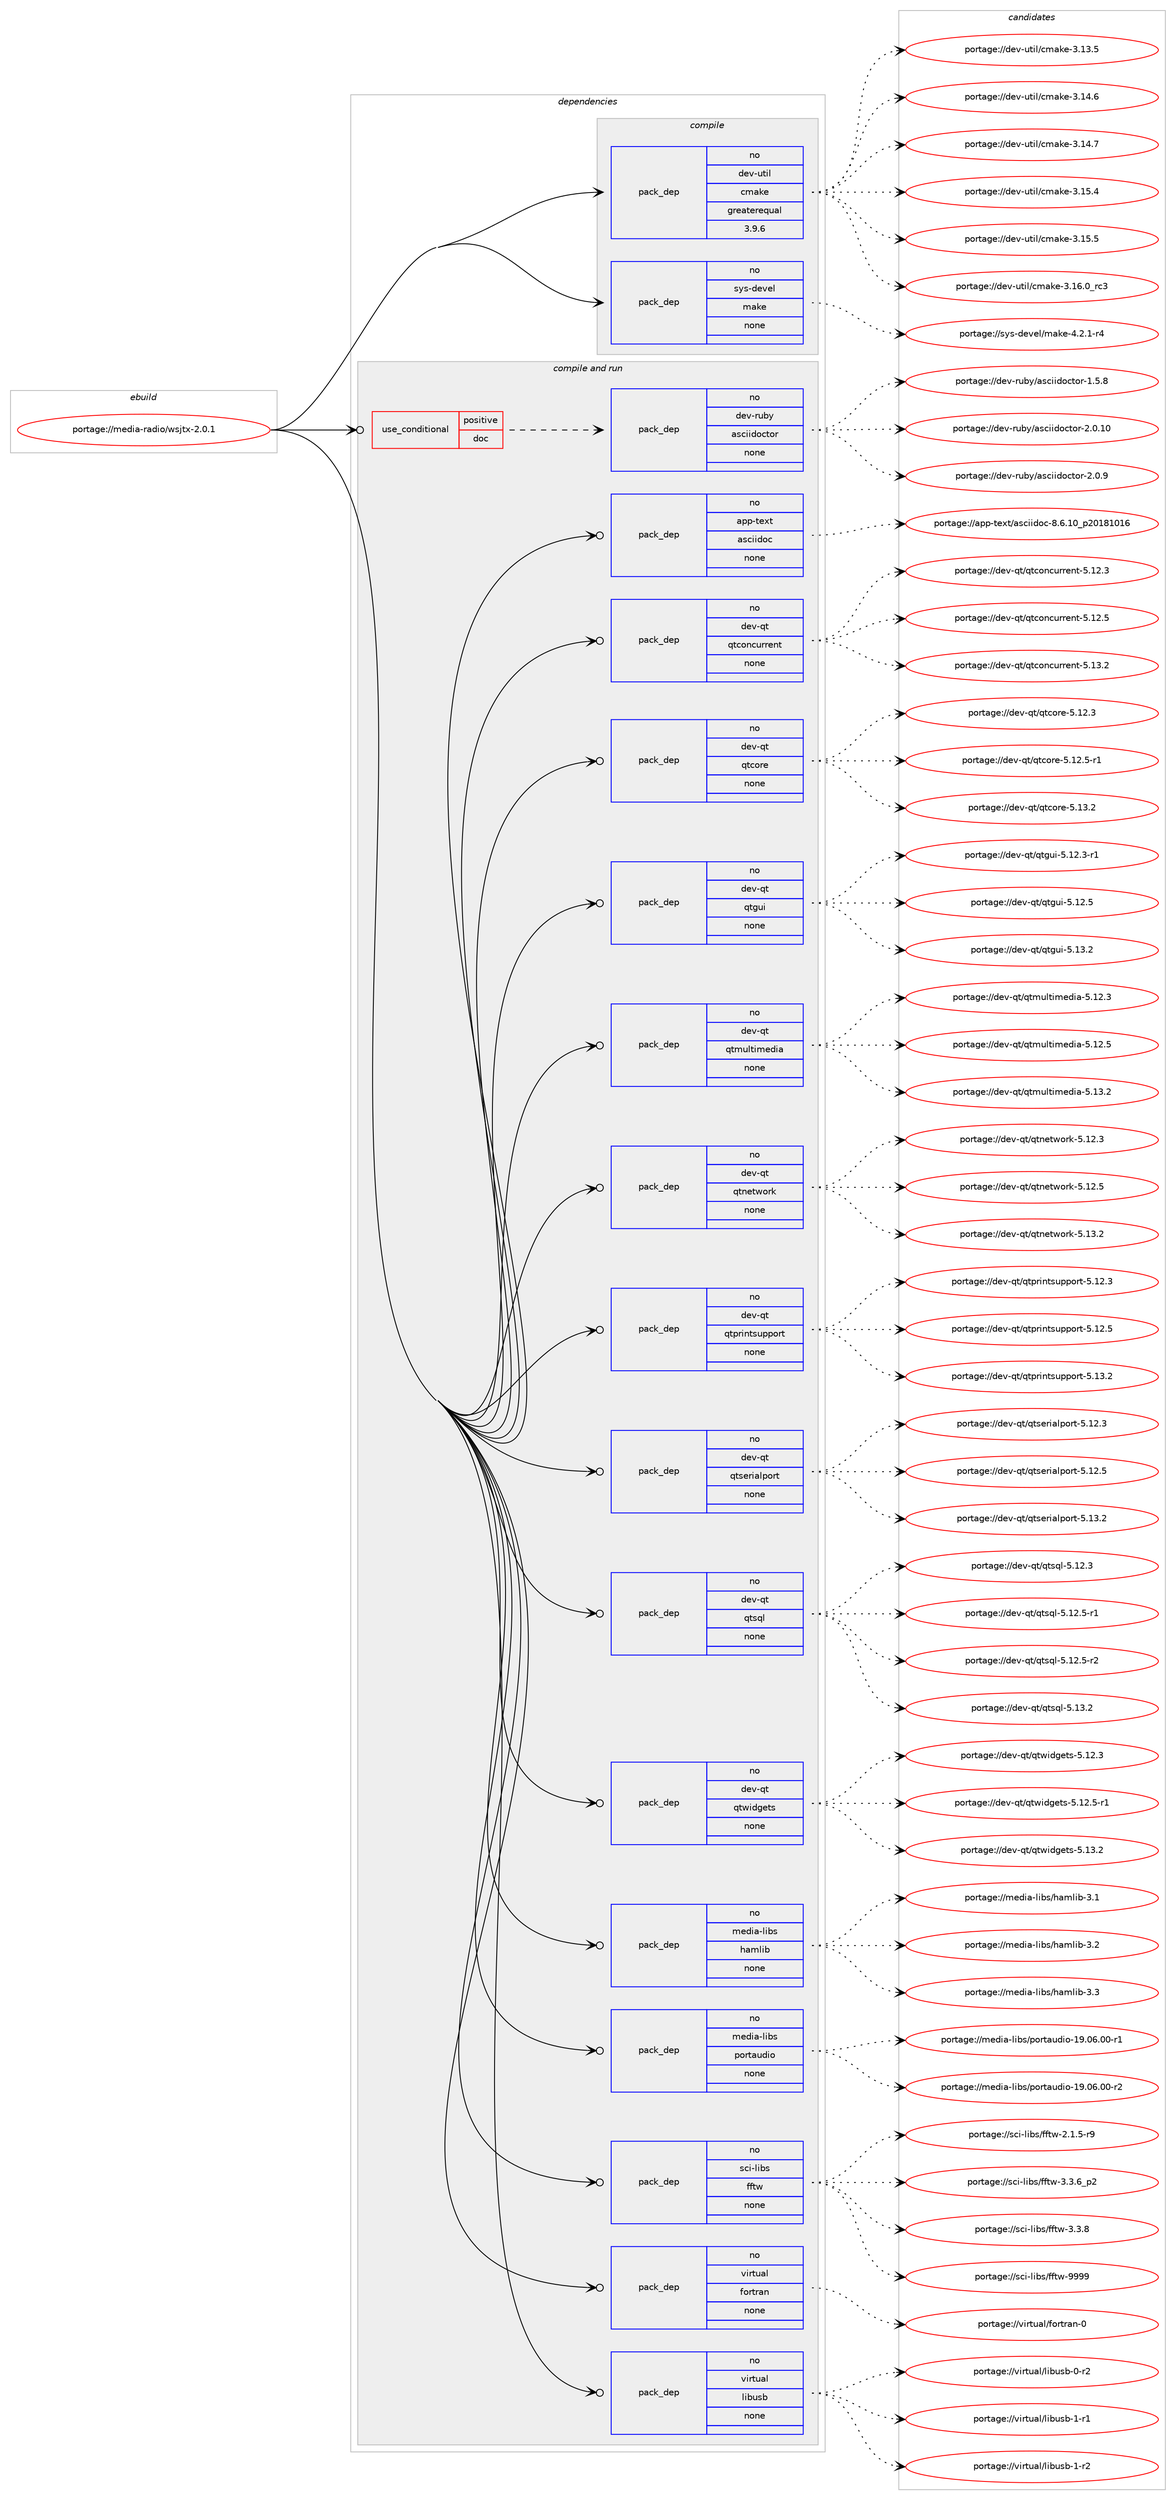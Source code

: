 digraph prolog {

# *************
# Graph options
# *************

newrank=true;
concentrate=true;
compound=true;
graph [rankdir=LR,fontname=Helvetica,fontsize=10,ranksep=1.5];#, ranksep=2.5, nodesep=0.2];
edge  [arrowhead=vee];
node  [fontname=Helvetica,fontsize=10];

# **********
# The ebuild
# **********

subgraph cluster_leftcol {
color=gray;
rank=same;
label=<<i>ebuild</i>>;
id [label="portage://media-radio/wsjtx-2.0.1", color=red, width=4, href="../media-radio/wsjtx-2.0.1.svg"];
}

# ****************
# The dependencies
# ****************

subgraph cluster_midcol {
color=gray;
label=<<i>dependencies</i>>;
subgraph cluster_compile {
fillcolor="#eeeeee";
style=filled;
label=<<i>compile</i>>;
subgraph pack242138 {
dependency329331 [label=<<TABLE BORDER="0" CELLBORDER="1" CELLSPACING="0" CELLPADDING="4" WIDTH="220"><TR><TD ROWSPAN="6" CELLPADDING="30">pack_dep</TD></TR><TR><TD WIDTH="110">no</TD></TR><TR><TD>dev-util</TD></TR><TR><TD>cmake</TD></TR><TR><TD>greaterequal</TD></TR><TR><TD>3.9.6</TD></TR></TABLE>>, shape=none, color=blue];
}
id:e -> dependency329331:w [weight=20,style="solid",arrowhead="vee"];
subgraph pack242139 {
dependency329332 [label=<<TABLE BORDER="0" CELLBORDER="1" CELLSPACING="0" CELLPADDING="4" WIDTH="220"><TR><TD ROWSPAN="6" CELLPADDING="30">pack_dep</TD></TR><TR><TD WIDTH="110">no</TD></TR><TR><TD>sys-devel</TD></TR><TR><TD>make</TD></TR><TR><TD>none</TD></TR><TR><TD></TD></TR></TABLE>>, shape=none, color=blue];
}
id:e -> dependency329332:w [weight=20,style="solid",arrowhead="vee"];
}
subgraph cluster_compileandrun {
fillcolor="#eeeeee";
style=filled;
label=<<i>compile and run</i>>;
subgraph cond81791 {
dependency329333 [label=<<TABLE BORDER="0" CELLBORDER="1" CELLSPACING="0" CELLPADDING="4"><TR><TD ROWSPAN="3" CELLPADDING="10">use_conditional</TD></TR><TR><TD>positive</TD></TR><TR><TD>doc</TD></TR></TABLE>>, shape=none, color=red];
subgraph pack242140 {
dependency329334 [label=<<TABLE BORDER="0" CELLBORDER="1" CELLSPACING="0" CELLPADDING="4" WIDTH="220"><TR><TD ROWSPAN="6" CELLPADDING="30">pack_dep</TD></TR><TR><TD WIDTH="110">no</TD></TR><TR><TD>dev-ruby</TD></TR><TR><TD>asciidoctor</TD></TR><TR><TD>none</TD></TR><TR><TD></TD></TR></TABLE>>, shape=none, color=blue];
}
dependency329333:e -> dependency329334:w [weight=20,style="dashed",arrowhead="vee"];
}
id:e -> dependency329333:w [weight=20,style="solid",arrowhead="odotvee"];
subgraph pack242141 {
dependency329335 [label=<<TABLE BORDER="0" CELLBORDER="1" CELLSPACING="0" CELLPADDING="4" WIDTH="220"><TR><TD ROWSPAN="6" CELLPADDING="30">pack_dep</TD></TR><TR><TD WIDTH="110">no</TD></TR><TR><TD>app-text</TD></TR><TR><TD>asciidoc</TD></TR><TR><TD>none</TD></TR><TR><TD></TD></TR></TABLE>>, shape=none, color=blue];
}
id:e -> dependency329335:w [weight=20,style="solid",arrowhead="odotvee"];
subgraph pack242142 {
dependency329336 [label=<<TABLE BORDER="0" CELLBORDER="1" CELLSPACING="0" CELLPADDING="4" WIDTH="220"><TR><TD ROWSPAN="6" CELLPADDING="30">pack_dep</TD></TR><TR><TD WIDTH="110">no</TD></TR><TR><TD>dev-qt</TD></TR><TR><TD>qtconcurrent</TD></TR><TR><TD>none</TD></TR><TR><TD></TD></TR></TABLE>>, shape=none, color=blue];
}
id:e -> dependency329336:w [weight=20,style="solid",arrowhead="odotvee"];
subgraph pack242143 {
dependency329337 [label=<<TABLE BORDER="0" CELLBORDER="1" CELLSPACING="0" CELLPADDING="4" WIDTH="220"><TR><TD ROWSPAN="6" CELLPADDING="30">pack_dep</TD></TR><TR><TD WIDTH="110">no</TD></TR><TR><TD>dev-qt</TD></TR><TR><TD>qtcore</TD></TR><TR><TD>none</TD></TR><TR><TD></TD></TR></TABLE>>, shape=none, color=blue];
}
id:e -> dependency329337:w [weight=20,style="solid",arrowhead="odotvee"];
subgraph pack242144 {
dependency329338 [label=<<TABLE BORDER="0" CELLBORDER="1" CELLSPACING="0" CELLPADDING="4" WIDTH="220"><TR><TD ROWSPAN="6" CELLPADDING="30">pack_dep</TD></TR><TR><TD WIDTH="110">no</TD></TR><TR><TD>dev-qt</TD></TR><TR><TD>qtgui</TD></TR><TR><TD>none</TD></TR><TR><TD></TD></TR></TABLE>>, shape=none, color=blue];
}
id:e -> dependency329338:w [weight=20,style="solid",arrowhead="odotvee"];
subgraph pack242145 {
dependency329339 [label=<<TABLE BORDER="0" CELLBORDER="1" CELLSPACING="0" CELLPADDING="4" WIDTH="220"><TR><TD ROWSPAN="6" CELLPADDING="30">pack_dep</TD></TR><TR><TD WIDTH="110">no</TD></TR><TR><TD>dev-qt</TD></TR><TR><TD>qtmultimedia</TD></TR><TR><TD>none</TD></TR><TR><TD></TD></TR></TABLE>>, shape=none, color=blue];
}
id:e -> dependency329339:w [weight=20,style="solid",arrowhead="odotvee"];
subgraph pack242146 {
dependency329340 [label=<<TABLE BORDER="0" CELLBORDER="1" CELLSPACING="0" CELLPADDING="4" WIDTH="220"><TR><TD ROWSPAN="6" CELLPADDING="30">pack_dep</TD></TR><TR><TD WIDTH="110">no</TD></TR><TR><TD>dev-qt</TD></TR><TR><TD>qtnetwork</TD></TR><TR><TD>none</TD></TR><TR><TD></TD></TR></TABLE>>, shape=none, color=blue];
}
id:e -> dependency329340:w [weight=20,style="solid",arrowhead="odotvee"];
subgraph pack242147 {
dependency329341 [label=<<TABLE BORDER="0" CELLBORDER="1" CELLSPACING="0" CELLPADDING="4" WIDTH="220"><TR><TD ROWSPAN="6" CELLPADDING="30">pack_dep</TD></TR><TR><TD WIDTH="110">no</TD></TR><TR><TD>dev-qt</TD></TR><TR><TD>qtprintsupport</TD></TR><TR><TD>none</TD></TR><TR><TD></TD></TR></TABLE>>, shape=none, color=blue];
}
id:e -> dependency329341:w [weight=20,style="solid",arrowhead="odotvee"];
subgraph pack242148 {
dependency329342 [label=<<TABLE BORDER="0" CELLBORDER="1" CELLSPACING="0" CELLPADDING="4" WIDTH="220"><TR><TD ROWSPAN="6" CELLPADDING="30">pack_dep</TD></TR><TR><TD WIDTH="110">no</TD></TR><TR><TD>dev-qt</TD></TR><TR><TD>qtserialport</TD></TR><TR><TD>none</TD></TR><TR><TD></TD></TR></TABLE>>, shape=none, color=blue];
}
id:e -> dependency329342:w [weight=20,style="solid",arrowhead="odotvee"];
subgraph pack242149 {
dependency329343 [label=<<TABLE BORDER="0" CELLBORDER="1" CELLSPACING="0" CELLPADDING="4" WIDTH="220"><TR><TD ROWSPAN="6" CELLPADDING="30">pack_dep</TD></TR><TR><TD WIDTH="110">no</TD></TR><TR><TD>dev-qt</TD></TR><TR><TD>qtsql</TD></TR><TR><TD>none</TD></TR><TR><TD></TD></TR></TABLE>>, shape=none, color=blue];
}
id:e -> dependency329343:w [weight=20,style="solid",arrowhead="odotvee"];
subgraph pack242150 {
dependency329344 [label=<<TABLE BORDER="0" CELLBORDER="1" CELLSPACING="0" CELLPADDING="4" WIDTH="220"><TR><TD ROWSPAN="6" CELLPADDING="30">pack_dep</TD></TR><TR><TD WIDTH="110">no</TD></TR><TR><TD>dev-qt</TD></TR><TR><TD>qtwidgets</TD></TR><TR><TD>none</TD></TR><TR><TD></TD></TR></TABLE>>, shape=none, color=blue];
}
id:e -> dependency329344:w [weight=20,style="solid",arrowhead="odotvee"];
subgraph pack242151 {
dependency329345 [label=<<TABLE BORDER="0" CELLBORDER="1" CELLSPACING="0" CELLPADDING="4" WIDTH="220"><TR><TD ROWSPAN="6" CELLPADDING="30">pack_dep</TD></TR><TR><TD WIDTH="110">no</TD></TR><TR><TD>media-libs</TD></TR><TR><TD>hamlib</TD></TR><TR><TD>none</TD></TR><TR><TD></TD></TR></TABLE>>, shape=none, color=blue];
}
id:e -> dependency329345:w [weight=20,style="solid",arrowhead="odotvee"];
subgraph pack242152 {
dependency329346 [label=<<TABLE BORDER="0" CELLBORDER="1" CELLSPACING="0" CELLPADDING="4" WIDTH="220"><TR><TD ROWSPAN="6" CELLPADDING="30">pack_dep</TD></TR><TR><TD WIDTH="110">no</TD></TR><TR><TD>media-libs</TD></TR><TR><TD>portaudio</TD></TR><TR><TD>none</TD></TR><TR><TD></TD></TR></TABLE>>, shape=none, color=blue];
}
id:e -> dependency329346:w [weight=20,style="solid",arrowhead="odotvee"];
subgraph pack242153 {
dependency329347 [label=<<TABLE BORDER="0" CELLBORDER="1" CELLSPACING="0" CELLPADDING="4" WIDTH="220"><TR><TD ROWSPAN="6" CELLPADDING="30">pack_dep</TD></TR><TR><TD WIDTH="110">no</TD></TR><TR><TD>sci-libs</TD></TR><TR><TD>fftw</TD></TR><TR><TD>none</TD></TR><TR><TD></TD></TR></TABLE>>, shape=none, color=blue];
}
id:e -> dependency329347:w [weight=20,style="solid",arrowhead="odotvee"];
subgraph pack242154 {
dependency329348 [label=<<TABLE BORDER="0" CELLBORDER="1" CELLSPACING="0" CELLPADDING="4" WIDTH="220"><TR><TD ROWSPAN="6" CELLPADDING="30">pack_dep</TD></TR><TR><TD WIDTH="110">no</TD></TR><TR><TD>virtual</TD></TR><TR><TD>fortran</TD></TR><TR><TD>none</TD></TR><TR><TD></TD></TR></TABLE>>, shape=none, color=blue];
}
id:e -> dependency329348:w [weight=20,style="solid",arrowhead="odotvee"];
subgraph pack242155 {
dependency329349 [label=<<TABLE BORDER="0" CELLBORDER="1" CELLSPACING="0" CELLPADDING="4" WIDTH="220"><TR><TD ROWSPAN="6" CELLPADDING="30">pack_dep</TD></TR><TR><TD WIDTH="110">no</TD></TR><TR><TD>virtual</TD></TR><TR><TD>libusb</TD></TR><TR><TD>none</TD></TR><TR><TD></TD></TR></TABLE>>, shape=none, color=blue];
}
id:e -> dependency329349:w [weight=20,style="solid",arrowhead="odotvee"];
}
subgraph cluster_run {
fillcolor="#eeeeee";
style=filled;
label=<<i>run</i>>;
}
}

# **************
# The candidates
# **************

subgraph cluster_choices {
rank=same;
color=gray;
label=<<i>candidates</i>>;

subgraph choice242138 {
color=black;
nodesep=1;
choiceportage1001011184511711610510847991099710710145514649514653 [label="portage://dev-util/cmake-3.13.5", color=red, width=4,href="../dev-util/cmake-3.13.5.svg"];
choiceportage1001011184511711610510847991099710710145514649524654 [label="portage://dev-util/cmake-3.14.6", color=red, width=4,href="../dev-util/cmake-3.14.6.svg"];
choiceportage1001011184511711610510847991099710710145514649524655 [label="portage://dev-util/cmake-3.14.7", color=red, width=4,href="../dev-util/cmake-3.14.7.svg"];
choiceportage1001011184511711610510847991099710710145514649534652 [label="portage://dev-util/cmake-3.15.4", color=red, width=4,href="../dev-util/cmake-3.15.4.svg"];
choiceportage1001011184511711610510847991099710710145514649534653 [label="portage://dev-util/cmake-3.15.5", color=red, width=4,href="../dev-util/cmake-3.15.5.svg"];
choiceportage1001011184511711610510847991099710710145514649544648951149951 [label="portage://dev-util/cmake-3.16.0_rc3", color=red, width=4,href="../dev-util/cmake-3.16.0_rc3.svg"];
dependency329331:e -> choiceportage1001011184511711610510847991099710710145514649514653:w [style=dotted,weight="100"];
dependency329331:e -> choiceportage1001011184511711610510847991099710710145514649524654:w [style=dotted,weight="100"];
dependency329331:e -> choiceportage1001011184511711610510847991099710710145514649524655:w [style=dotted,weight="100"];
dependency329331:e -> choiceportage1001011184511711610510847991099710710145514649534652:w [style=dotted,weight="100"];
dependency329331:e -> choiceportage1001011184511711610510847991099710710145514649534653:w [style=dotted,weight="100"];
dependency329331:e -> choiceportage1001011184511711610510847991099710710145514649544648951149951:w [style=dotted,weight="100"];
}
subgraph choice242139 {
color=black;
nodesep=1;
choiceportage1151211154510010111810110847109971071014552465046494511452 [label="portage://sys-devel/make-4.2.1-r4", color=red, width=4,href="../sys-devel/make-4.2.1-r4.svg"];
dependency329332:e -> choiceportage1151211154510010111810110847109971071014552465046494511452:w [style=dotted,weight="100"];
}
subgraph choice242140 {
color=black;
nodesep=1;
choiceportage100101118451141179812147971159910510510011199116111114454946534656 [label="portage://dev-ruby/asciidoctor-1.5.8", color=red, width=4,href="../dev-ruby/asciidoctor-1.5.8.svg"];
choiceportage10010111845114117981214797115991051051001119911611111445504648464948 [label="portage://dev-ruby/asciidoctor-2.0.10", color=red, width=4,href="../dev-ruby/asciidoctor-2.0.10.svg"];
choiceportage100101118451141179812147971159910510510011199116111114455046484657 [label="portage://dev-ruby/asciidoctor-2.0.9", color=red, width=4,href="../dev-ruby/asciidoctor-2.0.9.svg"];
dependency329334:e -> choiceportage100101118451141179812147971159910510510011199116111114454946534656:w [style=dotted,weight="100"];
dependency329334:e -> choiceportage10010111845114117981214797115991051051001119911611111445504648464948:w [style=dotted,weight="100"];
dependency329334:e -> choiceportage100101118451141179812147971159910510510011199116111114455046484657:w [style=dotted,weight="100"];
}
subgraph choice242141 {
color=black;
nodesep=1;
choiceportage97112112451161011201164797115991051051001119945564654464948951125048495649484954 [label="portage://app-text/asciidoc-8.6.10_p20181016", color=red, width=4,href="../app-text/asciidoc-8.6.10_p20181016.svg"];
dependency329335:e -> choiceportage97112112451161011201164797115991051051001119945564654464948951125048495649484954:w [style=dotted,weight="100"];
}
subgraph choice242142 {
color=black;
nodesep=1;
choiceportage1001011184511311647113116991111109911711411410111011645534649504651 [label="portage://dev-qt/qtconcurrent-5.12.3", color=red, width=4,href="../dev-qt/qtconcurrent-5.12.3.svg"];
choiceportage1001011184511311647113116991111109911711411410111011645534649504653 [label="portage://dev-qt/qtconcurrent-5.12.5", color=red, width=4,href="../dev-qt/qtconcurrent-5.12.5.svg"];
choiceportage1001011184511311647113116991111109911711411410111011645534649514650 [label="portage://dev-qt/qtconcurrent-5.13.2", color=red, width=4,href="../dev-qt/qtconcurrent-5.13.2.svg"];
dependency329336:e -> choiceportage1001011184511311647113116991111109911711411410111011645534649504651:w [style=dotted,weight="100"];
dependency329336:e -> choiceportage1001011184511311647113116991111109911711411410111011645534649504653:w [style=dotted,weight="100"];
dependency329336:e -> choiceportage1001011184511311647113116991111109911711411410111011645534649514650:w [style=dotted,weight="100"];
}
subgraph choice242143 {
color=black;
nodesep=1;
choiceportage10010111845113116471131169911111410145534649504651 [label="portage://dev-qt/qtcore-5.12.3", color=red, width=4,href="../dev-qt/qtcore-5.12.3.svg"];
choiceportage100101118451131164711311699111114101455346495046534511449 [label="portage://dev-qt/qtcore-5.12.5-r1", color=red, width=4,href="../dev-qt/qtcore-5.12.5-r1.svg"];
choiceportage10010111845113116471131169911111410145534649514650 [label="portage://dev-qt/qtcore-5.13.2", color=red, width=4,href="../dev-qt/qtcore-5.13.2.svg"];
dependency329337:e -> choiceportage10010111845113116471131169911111410145534649504651:w [style=dotted,weight="100"];
dependency329337:e -> choiceportage100101118451131164711311699111114101455346495046534511449:w [style=dotted,weight="100"];
dependency329337:e -> choiceportage10010111845113116471131169911111410145534649514650:w [style=dotted,weight="100"];
}
subgraph choice242144 {
color=black;
nodesep=1;
choiceportage1001011184511311647113116103117105455346495046514511449 [label="portage://dev-qt/qtgui-5.12.3-r1", color=red, width=4,href="../dev-qt/qtgui-5.12.3-r1.svg"];
choiceportage100101118451131164711311610311710545534649504653 [label="portage://dev-qt/qtgui-5.12.5", color=red, width=4,href="../dev-qt/qtgui-5.12.5.svg"];
choiceportage100101118451131164711311610311710545534649514650 [label="portage://dev-qt/qtgui-5.13.2", color=red, width=4,href="../dev-qt/qtgui-5.13.2.svg"];
dependency329338:e -> choiceportage1001011184511311647113116103117105455346495046514511449:w [style=dotted,weight="100"];
dependency329338:e -> choiceportage100101118451131164711311610311710545534649504653:w [style=dotted,weight="100"];
dependency329338:e -> choiceportage100101118451131164711311610311710545534649514650:w [style=dotted,weight="100"];
}
subgraph choice242145 {
color=black;
nodesep=1;
choiceportage10010111845113116471131161091171081161051091011001059745534649504651 [label="portage://dev-qt/qtmultimedia-5.12.3", color=red, width=4,href="../dev-qt/qtmultimedia-5.12.3.svg"];
choiceportage10010111845113116471131161091171081161051091011001059745534649504653 [label="portage://dev-qt/qtmultimedia-5.12.5", color=red, width=4,href="../dev-qt/qtmultimedia-5.12.5.svg"];
choiceportage10010111845113116471131161091171081161051091011001059745534649514650 [label="portage://dev-qt/qtmultimedia-5.13.2", color=red, width=4,href="../dev-qt/qtmultimedia-5.13.2.svg"];
dependency329339:e -> choiceportage10010111845113116471131161091171081161051091011001059745534649504651:w [style=dotted,weight="100"];
dependency329339:e -> choiceportage10010111845113116471131161091171081161051091011001059745534649504653:w [style=dotted,weight="100"];
dependency329339:e -> choiceportage10010111845113116471131161091171081161051091011001059745534649514650:w [style=dotted,weight="100"];
}
subgraph choice242146 {
color=black;
nodesep=1;
choiceportage100101118451131164711311611010111611911111410745534649504651 [label="portage://dev-qt/qtnetwork-5.12.3", color=red, width=4,href="../dev-qt/qtnetwork-5.12.3.svg"];
choiceportage100101118451131164711311611010111611911111410745534649504653 [label="portage://dev-qt/qtnetwork-5.12.5", color=red, width=4,href="../dev-qt/qtnetwork-5.12.5.svg"];
choiceportage100101118451131164711311611010111611911111410745534649514650 [label="portage://dev-qt/qtnetwork-5.13.2", color=red, width=4,href="../dev-qt/qtnetwork-5.13.2.svg"];
dependency329340:e -> choiceportage100101118451131164711311611010111611911111410745534649504651:w [style=dotted,weight="100"];
dependency329340:e -> choiceportage100101118451131164711311611010111611911111410745534649504653:w [style=dotted,weight="100"];
dependency329340:e -> choiceportage100101118451131164711311611010111611911111410745534649514650:w [style=dotted,weight="100"];
}
subgraph choice242147 {
color=black;
nodesep=1;
choiceportage100101118451131164711311611211410511011611511711211211111411645534649504651 [label="portage://dev-qt/qtprintsupport-5.12.3", color=red, width=4,href="../dev-qt/qtprintsupport-5.12.3.svg"];
choiceportage100101118451131164711311611211410511011611511711211211111411645534649504653 [label="portage://dev-qt/qtprintsupport-5.12.5", color=red, width=4,href="../dev-qt/qtprintsupport-5.12.5.svg"];
choiceportage100101118451131164711311611211410511011611511711211211111411645534649514650 [label="portage://dev-qt/qtprintsupport-5.13.2", color=red, width=4,href="../dev-qt/qtprintsupport-5.13.2.svg"];
dependency329341:e -> choiceportage100101118451131164711311611211410511011611511711211211111411645534649504651:w [style=dotted,weight="100"];
dependency329341:e -> choiceportage100101118451131164711311611211410511011611511711211211111411645534649504653:w [style=dotted,weight="100"];
dependency329341:e -> choiceportage100101118451131164711311611211410511011611511711211211111411645534649514650:w [style=dotted,weight="100"];
}
subgraph choice242148 {
color=black;
nodesep=1;
choiceportage10010111845113116471131161151011141059710811211111411645534649504651 [label="portage://dev-qt/qtserialport-5.12.3", color=red, width=4,href="../dev-qt/qtserialport-5.12.3.svg"];
choiceportage10010111845113116471131161151011141059710811211111411645534649504653 [label="portage://dev-qt/qtserialport-5.12.5", color=red, width=4,href="../dev-qt/qtserialport-5.12.5.svg"];
choiceportage10010111845113116471131161151011141059710811211111411645534649514650 [label="portage://dev-qt/qtserialport-5.13.2", color=red, width=4,href="../dev-qt/qtserialport-5.13.2.svg"];
dependency329342:e -> choiceportage10010111845113116471131161151011141059710811211111411645534649504651:w [style=dotted,weight="100"];
dependency329342:e -> choiceportage10010111845113116471131161151011141059710811211111411645534649504653:w [style=dotted,weight="100"];
dependency329342:e -> choiceportage10010111845113116471131161151011141059710811211111411645534649514650:w [style=dotted,weight="100"];
}
subgraph choice242149 {
color=black;
nodesep=1;
choiceportage100101118451131164711311611511310845534649504651 [label="portage://dev-qt/qtsql-5.12.3", color=red, width=4,href="../dev-qt/qtsql-5.12.3.svg"];
choiceportage1001011184511311647113116115113108455346495046534511449 [label="portage://dev-qt/qtsql-5.12.5-r1", color=red, width=4,href="../dev-qt/qtsql-5.12.5-r1.svg"];
choiceportage1001011184511311647113116115113108455346495046534511450 [label="portage://dev-qt/qtsql-5.12.5-r2", color=red, width=4,href="../dev-qt/qtsql-5.12.5-r2.svg"];
choiceportage100101118451131164711311611511310845534649514650 [label="portage://dev-qt/qtsql-5.13.2", color=red, width=4,href="../dev-qt/qtsql-5.13.2.svg"];
dependency329343:e -> choiceportage100101118451131164711311611511310845534649504651:w [style=dotted,weight="100"];
dependency329343:e -> choiceportage1001011184511311647113116115113108455346495046534511449:w [style=dotted,weight="100"];
dependency329343:e -> choiceportage1001011184511311647113116115113108455346495046534511450:w [style=dotted,weight="100"];
dependency329343:e -> choiceportage100101118451131164711311611511310845534649514650:w [style=dotted,weight="100"];
}
subgraph choice242150 {
color=black;
nodesep=1;
choiceportage100101118451131164711311611910510010310111611545534649504651 [label="portage://dev-qt/qtwidgets-5.12.3", color=red, width=4,href="../dev-qt/qtwidgets-5.12.3.svg"];
choiceportage1001011184511311647113116119105100103101116115455346495046534511449 [label="portage://dev-qt/qtwidgets-5.12.5-r1", color=red, width=4,href="../dev-qt/qtwidgets-5.12.5-r1.svg"];
choiceportage100101118451131164711311611910510010310111611545534649514650 [label="portage://dev-qt/qtwidgets-5.13.2", color=red, width=4,href="../dev-qt/qtwidgets-5.13.2.svg"];
dependency329344:e -> choiceportage100101118451131164711311611910510010310111611545534649504651:w [style=dotted,weight="100"];
dependency329344:e -> choiceportage1001011184511311647113116119105100103101116115455346495046534511449:w [style=dotted,weight="100"];
dependency329344:e -> choiceportage100101118451131164711311611910510010310111611545534649514650:w [style=dotted,weight="100"];
}
subgraph choice242151 {
color=black;
nodesep=1;
choiceportage10910110010597451081059811547104971091081059845514649 [label="portage://media-libs/hamlib-3.1", color=red, width=4,href="../media-libs/hamlib-3.1.svg"];
choiceportage10910110010597451081059811547104971091081059845514650 [label="portage://media-libs/hamlib-3.2", color=red, width=4,href="../media-libs/hamlib-3.2.svg"];
choiceportage10910110010597451081059811547104971091081059845514651 [label="portage://media-libs/hamlib-3.3", color=red, width=4,href="../media-libs/hamlib-3.3.svg"];
dependency329345:e -> choiceportage10910110010597451081059811547104971091081059845514649:w [style=dotted,weight="100"];
dependency329345:e -> choiceportage10910110010597451081059811547104971091081059845514650:w [style=dotted,weight="100"];
dependency329345:e -> choiceportage10910110010597451081059811547104971091081059845514651:w [style=dotted,weight="100"];
}
subgraph choice242152 {
color=black;
nodesep=1;
choiceportage10910110010597451081059811547112111114116971171001051114549574648544648484511449 [label="portage://media-libs/portaudio-19.06.00-r1", color=red, width=4,href="../media-libs/portaudio-19.06.00-r1.svg"];
choiceportage10910110010597451081059811547112111114116971171001051114549574648544648484511450 [label="portage://media-libs/portaudio-19.06.00-r2", color=red, width=4,href="../media-libs/portaudio-19.06.00-r2.svg"];
dependency329346:e -> choiceportage10910110010597451081059811547112111114116971171001051114549574648544648484511449:w [style=dotted,weight="100"];
dependency329346:e -> choiceportage10910110010597451081059811547112111114116971171001051114549574648544648484511450:w [style=dotted,weight="100"];
}
subgraph choice242153 {
color=black;
nodesep=1;
choiceportage115991054510810598115471021021161194550464946534511457 [label="portage://sci-libs/fftw-2.1.5-r9", color=red, width=4,href="../sci-libs/fftw-2.1.5-r9.svg"];
choiceportage115991054510810598115471021021161194551465146549511250 [label="portage://sci-libs/fftw-3.3.6_p2", color=red, width=4,href="../sci-libs/fftw-3.3.6_p2.svg"];
choiceportage11599105451081059811547102102116119455146514656 [label="portage://sci-libs/fftw-3.3.8", color=red, width=4,href="../sci-libs/fftw-3.3.8.svg"];
choiceportage115991054510810598115471021021161194557575757 [label="portage://sci-libs/fftw-9999", color=red, width=4,href="../sci-libs/fftw-9999.svg"];
dependency329347:e -> choiceportage115991054510810598115471021021161194550464946534511457:w [style=dotted,weight="100"];
dependency329347:e -> choiceportage115991054510810598115471021021161194551465146549511250:w [style=dotted,weight="100"];
dependency329347:e -> choiceportage11599105451081059811547102102116119455146514656:w [style=dotted,weight="100"];
dependency329347:e -> choiceportage115991054510810598115471021021161194557575757:w [style=dotted,weight="100"];
}
subgraph choice242154 {
color=black;
nodesep=1;
choiceportage1181051141161179710847102111114116114971104548 [label="portage://virtual/fortran-0", color=red, width=4,href="../virtual/fortran-0.svg"];
dependency329348:e -> choiceportage1181051141161179710847102111114116114971104548:w [style=dotted,weight="100"];
}
subgraph choice242155 {
color=black;
nodesep=1;
choiceportage1181051141161179710847108105981171159845484511450 [label="portage://virtual/libusb-0-r2", color=red, width=4,href="../virtual/libusb-0-r2.svg"];
choiceportage1181051141161179710847108105981171159845494511449 [label="portage://virtual/libusb-1-r1", color=red, width=4,href="../virtual/libusb-1-r1.svg"];
choiceportage1181051141161179710847108105981171159845494511450 [label="portage://virtual/libusb-1-r2", color=red, width=4,href="../virtual/libusb-1-r2.svg"];
dependency329349:e -> choiceportage1181051141161179710847108105981171159845484511450:w [style=dotted,weight="100"];
dependency329349:e -> choiceportage1181051141161179710847108105981171159845494511449:w [style=dotted,weight="100"];
dependency329349:e -> choiceportage1181051141161179710847108105981171159845494511450:w [style=dotted,weight="100"];
}
}

}
